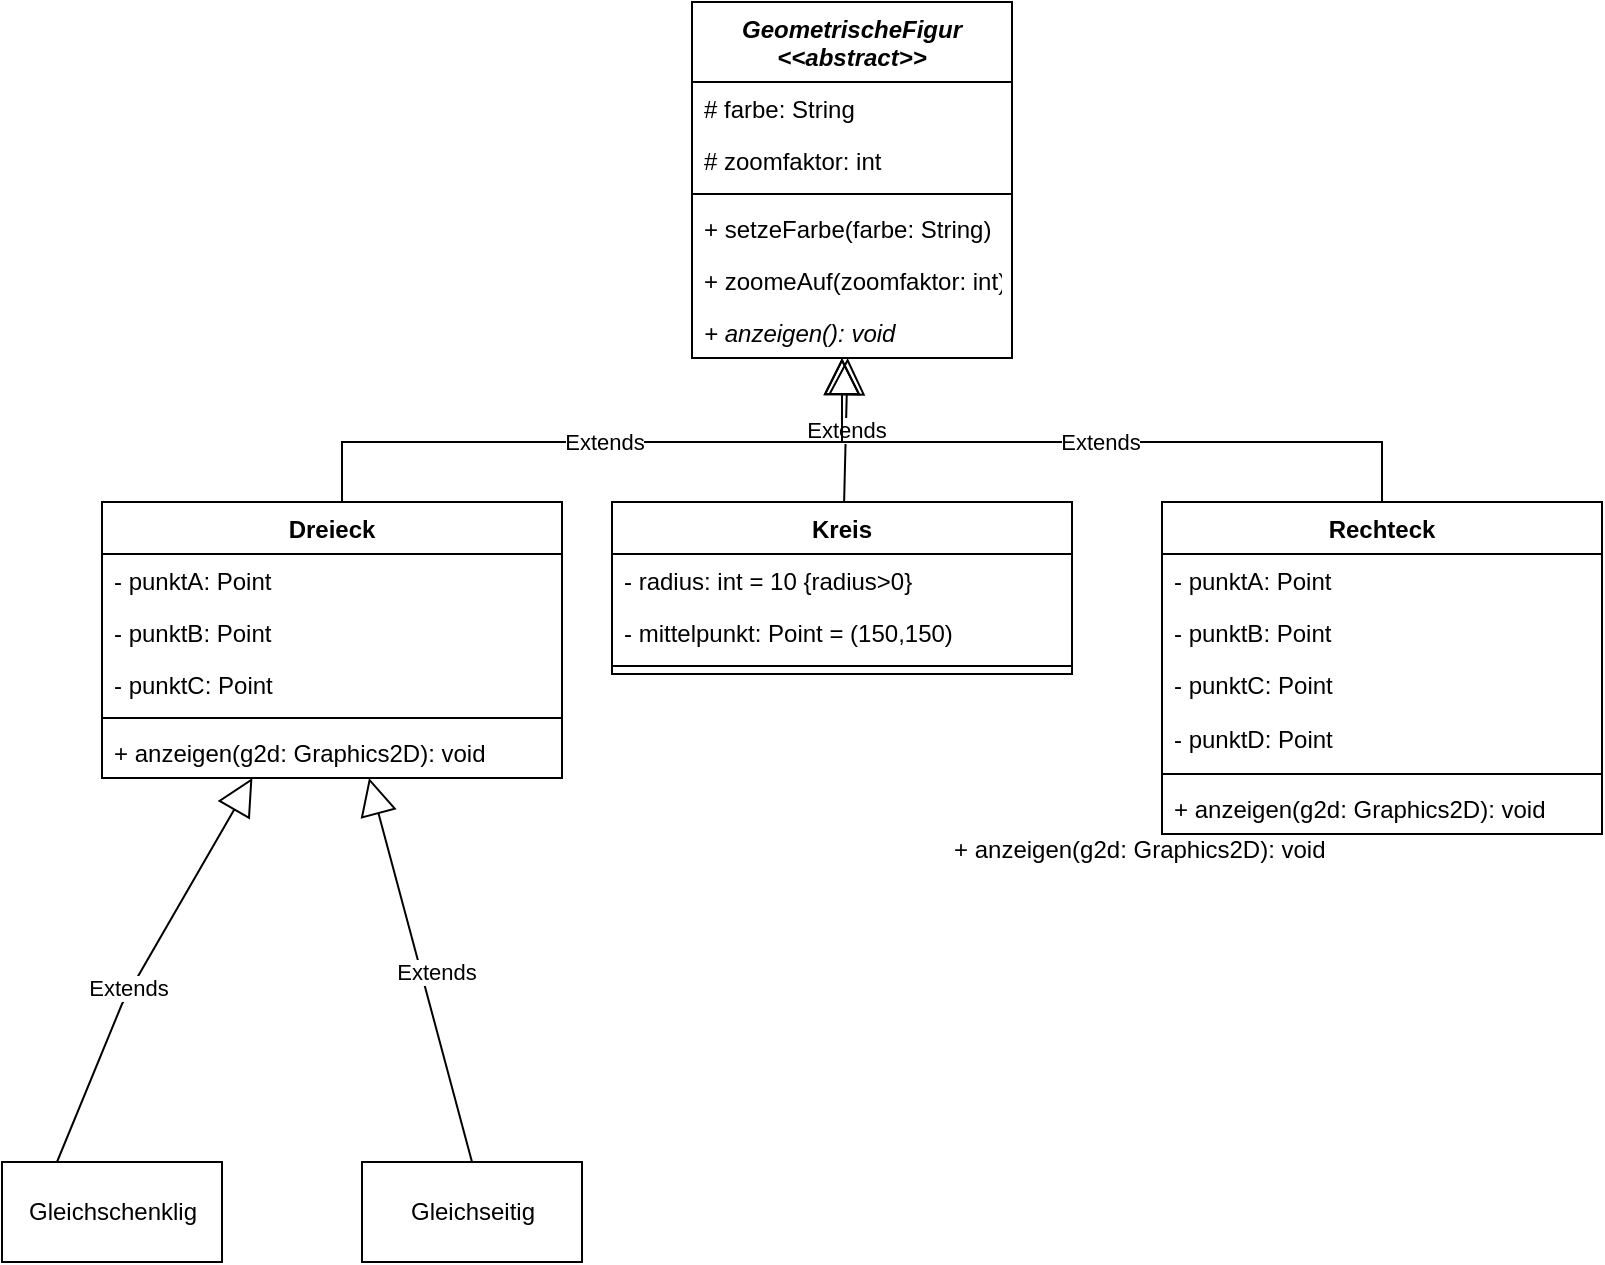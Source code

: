 <mxfile version="20.5.3" type="embed" pages="2"><diagram name="Seite-1" id="8Guc_m7GACzDlGLzOahu"><mxGraphModel dx="630" dy="258" grid="1" gridSize="10" guides="1" tooltips="1" connect="1" arrows="1" fold="1" page="1" pageScale="1" pageWidth="827" pageHeight="1169" math="0" shadow="0"><root><mxCell id="0"/><mxCell id="1" parent="0"/><mxCell id="J7zx7dvqB2Ua68nCfdAC-8" value="Kreis" style="swimlane;fontStyle=1;align=center;verticalAlign=top;childLayout=stackLayout;horizontal=1;startSize=26;horizontalStack=0;resizeParent=1;resizeParentMax=0;resizeLast=0;collapsible=1;marginBottom=0;" parent="1" vertex="1"><mxGeometry x="305" y="260" width="230" height="86" as="geometry"/></mxCell><mxCell id="J7zx7dvqB2Ua68nCfdAC-9" value="- radius: int = 10 {radius&gt;0}" style="text;strokeColor=none;fillColor=none;align=left;verticalAlign=top;spacingLeft=4;spacingRight=4;overflow=hidden;rotatable=0;points=[[0,0.5],[1,0.5]];portConstraint=eastwest;" parent="J7zx7dvqB2Ua68nCfdAC-8" vertex="1"><mxGeometry y="26" width="230" height="26" as="geometry"/></mxCell><mxCell id="hrOjf8g7dYwPzYKnAPuE-6" value="- mittelpunkt: Point = (150,150)" style="text;strokeColor=none;fillColor=none;align=left;verticalAlign=top;spacingLeft=4;spacingRight=4;overflow=hidden;rotatable=0;points=[[0,0.5],[1,0.5]];portConstraint=eastwest;" parent="J7zx7dvqB2Ua68nCfdAC-8" vertex="1"><mxGeometry y="52" width="230" height="26" as="geometry"/></mxCell><mxCell id="J7zx7dvqB2Ua68nCfdAC-10" value="" style="line;strokeWidth=1;fillColor=none;align=left;verticalAlign=middle;spacingTop=-1;spacingLeft=3;spacingRight=3;rotatable=0;labelPosition=right;points=[];portConstraint=eastwest;strokeColor=inherit;" parent="J7zx7dvqB2Ua68nCfdAC-8" vertex="1"><mxGeometry y="78" width="230" height="8" as="geometry"/></mxCell><mxCell id="J7zx7dvqB2Ua68nCfdAC-12" value="Dreieck" style="swimlane;fontStyle=1;align=center;verticalAlign=top;childLayout=stackLayout;horizontal=1;startSize=26;horizontalStack=0;resizeParent=1;resizeParentMax=0;resizeLast=0;collapsible=1;marginBottom=0;" parent="1" vertex="1"><mxGeometry x="50" y="260" width="230" height="138" as="geometry"/></mxCell><mxCell id="J7zx7dvqB2Ua68nCfdAC-13" value="- punktA: Point" style="text;strokeColor=none;fillColor=none;align=left;verticalAlign=top;spacingLeft=4;spacingRight=4;overflow=hidden;rotatable=0;points=[[0,0.5],[1,0.5]];portConstraint=eastwest;" parent="J7zx7dvqB2Ua68nCfdAC-12" vertex="1"><mxGeometry y="26" width="230" height="26" as="geometry"/></mxCell><mxCell id="gbW9CM47LrFMnF1wQmlq-2" value="- punktB: Point" style="text;strokeColor=none;fillColor=none;align=left;verticalAlign=top;spacingLeft=4;spacingRight=4;overflow=hidden;rotatable=0;points=[[0,0.5],[1,0.5]];portConstraint=eastwest;" parent="J7zx7dvqB2Ua68nCfdAC-12" vertex="1"><mxGeometry y="52" width="230" height="26" as="geometry"/></mxCell><mxCell id="gbW9CM47LrFMnF1wQmlq-3" value="- punktC: Point" style="text;strokeColor=none;fillColor=none;align=left;verticalAlign=top;spacingLeft=4;spacingRight=4;overflow=hidden;rotatable=0;points=[[0,0.5],[1,0.5]];portConstraint=eastwest;" parent="J7zx7dvqB2Ua68nCfdAC-12" vertex="1"><mxGeometry y="78" width="230" height="26" as="geometry"/></mxCell><mxCell id="J7zx7dvqB2Ua68nCfdAC-14" value="" style="line;strokeWidth=1;fillColor=none;align=left;verticalAlign=middle;spacingTop=-1;spacingLeft=3;spacingRight=3;rotatable=0;labelPosition=right;points=[];portConstraint=eastwest;strokeColor=inherit;" parent="J7zx7dvqB2Ua68nCfdAC-12" vertex="1"><mxGeometry y="104" width="230" height="8" as="geometry"/></mxCell><mxCell id="J7zx7dvqB2Ua68nCfdAC-42" value="+ anzeigen(g2d: Graphics2D): void&#10;" style="text;strokeColor=none;fillColor=none;align=left;verticalAlign=top;spacingLeft=4;spacingRight=4;overflow=hidden;rotatable=0;points=[[0,0.5],[1,0.5]];portConstraint=eastwest;" parent="J7zx7dvqB2Ua68nCfdAC-12" vertex="1"><mxGeometry y="112" width="230" height="26" as="geometry"/></mxCell><mxCell id="J7zx7dvqB2Ua68nCfdAC-16" value="Rechteck" style="swimlane;fontStyle=1;align=center;verticalAlign=top;childLayout=stackLayout;horizontal=1;startSize=26;horizontalStack=0;resizeParent=1;resizeParentMax=0;resizeLast=0;collapsible=1;marginBottom=0;" parent="1" vertex="1"><mxGeometry x="580" y="260" width="220" height="166" as="geometry"/></mxCell><mxCell id="gbW9CM47LrFMnF1wQmlq-4" value="- punktA: Point" style="text;strokeColor=none;fillColor=none;align=left;verticalAlign=top;spacingLeft=4;spacingRight=4;overflow=hidden;rotatable=0;points=[[0,0.5],[1,0.5]];portConstraint=eastwest;" parent="J7zx7dvqB2Ua68nCfdAC-16" vertex="1"><mxGeometry y="26" width="220" height="26" as="geometry"/></mxCell><mxCell id="gbW9CM47LrFMnF1wQmlq-5" value="- punktB: Point" style="text;strokeColor=none;fillColor=none;align=left;verticalAlign=top;spacingLeft=4;spacingRight=4;overflow=hidden;rotatable=0;points=[[0,0.5],[1,0.5]];portConstraint=eastwest;" parent="J7zx7dvqB2Ua68nCfdAC-16" vertex="1"><mxGeometry y="52" width="220" height="26" as="geometry"/></mxCell><mxCell id="gbW9CM47LrFMnF1wQmlq-6" value="- punktC: Point" style="text;strokeColor=none;fillColor=none;align=left;verticalAlign=top;spacingLeft=4;spacingRight=4;overflow=hidden;rotatable=0;points=[[0,0.5],[1,0.5]];portConstraint=eastwest;" parent="J7zx7dvqB2Ua68nCfdAC-16" vertex="1"><mxGeometry y="78" width="220" height="27" as="geometry"/></mxCell><mxCell id="gbW9CM47LrFMnF1wQmlq-13" value="- punktD: Point" style="text;strokeColor=none;fillColor=none;align=left;verticalAlign=top;spacingLeft=4;spacingRight=4;overflow=hidden;rotatable=0;points=[[0,0.5],[1,0.5]];portConstraint=eastwest;" parent="J7zx7dvqB2Ua68nCfdAC-16" vertex="1"><mxGeometry y="105" width="220" height="27" as="geometry"/></mxCell><mxCell id="J7zx7dvqB2Ua68nCfdAC-18" value="" style="line;strokeWidth=1;fillColor=none;align=left;verticalAlign=middle;spacingTop=-1;spacingLeft=3;spacingRight=3;rotatable=0;labelPosition=right;points=[];portConstraint=eastwest;strokeColor=inherit;" parent="J7zx7dvqB2Ua68nCfdAC-16" vertex="1"><mxGeometry y="132" width="220" height="8" as="geometry"/></mxCell><mxCell id="J7zx7dvqB2Ua68nCfdAC-36" value="+ anzeigen(g2d: Graphics2D): void" style="text;strokeColor=none;fillColor=none;align=left;verticalAlign=top;spacingLeft=4;spacingRight=4;overflow=hidden;rotatable=0;points=[[0,0.5],[1,0.5]];portConstraint=eastwest;" parent="J7zx7dvqB2Ua68nCfdAC-16" vertex="1"><mxGeometry y="140" width="220" height="26" as="geometry"/></mxCell><mxCell id="J7zx7dvqB2Ua68nCfdAC-20" value="GeometrischeFigur&#10;&lt;&lt;abstract&gt;&gt;" style="swimlane;fontStyle=3;align=center;verticalAlign=top;childLayout=stackLayout;horizontal=1;startSize=40;horizontalStack=0;resizeParent=1;resizeParentMax=0;resizeLast=0;collapsible=1;marginBottom=0;" parent="1" vertex="1"><mxGeometry x="345" y="10" width="160" height="178" as="geometry"><mxRectangle x="345" y="10" width="150" height="40" as="alternateBounds"/></mxGeometry></mxCell><mxCell id="jjmDosSC6CJgafzL4yhV-12" value="# farbe: String" style="text;strokeColor=none;fillColor=none;align=left;verticalAlign=top;spacingLeft=4;spacingRight=4;overflow=hidden;rotatable=0;points=[[0,0.5],[1,0.5]];portConstraint=eastwest;" parent="J7zx7dvqB2Ua68nCfdAC-20" vertex="1"><mxGeometry y="40" width="160" height="26" as="geometry"/></mxCell><mxCell id="hrOjf8g7dYwPzYKnAPuE-4" value="# zoomfaktor: int" style="text;strokeColor=none;fillColor=none;align=left;verticalAlign=top;spacingLeft=4;spacingRight=4;overflow=hidden;rotatable=0;points=[[0,0.5],[1,0.5]];portConstraint=eastwest;" parent="J7zx7dvqB2Ua68nCfdAC-20" vertex="1"><mxGeometry y="66" width="160" height="26" as="geometry"/></mxCell><mxCell id="J7zx7dvqB2Ua68nCfdAC-22" value="" style="line;strokeWidth=1;fillColor=none;align=left;verticalAlign=middle;spacingTop=-1;spacingLeft=3;spacingRight=3;rotatable=0;labelPosition=right;points=[];portConstraint=eastwest;strokeColor=inherit;" parent="J7zx7dvqB2Ua68nCfdAC-20" vertex="1"><mxGeometry y="92" width="160" height="8" as="geometry"/></mxCell><mxCell id="J7zx7dvqB2Ua68nCfdAC-23" value="+ setzeFarbe(farbe: String)" style="text;strokeColor=none;fillColor=none;align=left;verticalAlign=top;spacingLeft=4;spacingRight=4;overflow=hidden;rotatable=0;points=[[0,0.5],[1,0.5]];portConstraint=eastwest;" parent="J7zx7dvqB2Ua68nCfdAC-20" vertex="1"><mxGeometry y="100" width="160" height="26" as="geometry"/></mxCell><mxCell id="hrOjf8g7dYwPzYKnAPuE-5" value="+ zoomeAuf(zoomfaktor: int)" style="text;strokeColor=none;fillColor=none;align=left;verticalAlign=top;spacingLeft=4;spacingRight=4;overflow=hidden;rotatable=0;points=[[0,0.5],[1,0.5]];portConstraint=eastwest;" parent="J7zx7dvqB2Ua68nCfdAC-20" vertex="1"><mxGeometry y="126" width="160" height="26" as="geometry"/></mxCell><mxCell id="hrOjf8g7dYwPzYKnAPuE-7" value="+ anzeigen(): void" style="text;strokeColor=none;fillColor=none;align=left;verticalAlign=top;spacingLeft=4;spacingRight=4;overflow=hidden;rotatable=0;points=[[0,0.5],[1,0.5]];portConstraint=eastwest;fontStyle=2" parent="J7zx7dvqB2Ua68nCfdAC-20" vertex="1"><mxGeometry y="152" width="160" height="26" as="geometry"/></mxCell><mxCell id="J7zx7dvqB2Ua68nCfdAC-29" value="Gleichschenklig" style="html=1;" parent="1" vertex="1"><mxGeometry y="590" width="110" height="50" as="geometry"/></mxCell><mxCell id="J7zx7dvqB2Ua68nCfdAC-30" value="Gleichseitig" style="html=1;" parent="1" vertex="1"><mxGeometry x="180" y="590" width="110" height="50" as="geometry"/></mxCell><mxCell id="J7zx7dvqB2Ua68nCfdAC-31" value="Extends" style="endArrow=block;endSize=16;endFill=0;html=1;rounded=0;exitX=0.25;exitY=0;exitDx=0;exitDy=0;" parent="1" source="J7zx7dvqB2Ua68nCfdAC-29" target="J7zx7dvqB2Ua68nCfdAC-12" edge="1"><mxGeometry x="-0.128" y="2" width="160" relative="1" as="geometry"><mxPoint x="50" y="520" as="sourcePoint"/><mxPoint x="98.99" y="402.004" as="targetPoint"/><Array as="points"><mxPoint x="60" y="511"/></Array><mxPoint as="offset"/></mxGeometry></mxCell><mxCell id="J7zx7dvqB2Ua68nCfdAC-33" value="Extends" style="endArrow=block;endSize=16;endFill=0;html=1;rounded=0;exitX=0.5;exitY=0;exitDx=0;exitDy=0;" parent="1" source="J7zx7dvqB2Ua68nCfdAC-30" target="J7zx7dvqB2Ua68nCfdAC-12" edge="1"><mxGeometry x="-0.036" y="-7" width="160" relative="1" as="geometry"><mxPoint x="234.96" y="510" as="sourcePoint"/><mxPoint x="220.89" y="404.006" as="targetPoint"/><mxPoint as="offset"/></mxGeometry></mxCell><mxCell id="hrOjf8g7dYwPzYKnAPuE-1" value="Extends" style="endArrow=block;endSize=16;endFill=0;html=1;rounded=0;" parent="1" source="J7zx7dvqB2Ua68nCfdAC-8" target="J7zx7dvqB2Ua68nCfdAC-20" edge="1"><mxGeometry width="160" relative="1" as="geometry"><mxPoint x="330" y="400" as="sourcePoint"/><mxPoint x="490" y="400" as="targetPoint"/></mxGeometry></mxCell><mxCell id="hrOjf8g7dYwPzYKnAPuE-2" value="Extends" style="endArrow=block;endSize=16;endFill=0;html=1;rounded=0;edgeStyle=orthogonalEdgeStyle;" parent="1" source="J7zx7dvqB2Ua68nCfdAC-16" target="J7zx7dvqB2Ua68nCfdAC-20" edge="1"><mxGeometry width="160" relative="1" as="geometry"><mxPoint x="430" y="270" as="sourcePoint"/><mxPoint x="430" y="166" as="targetPoint"/><Array as="points"><mxPoint x="690" y="230"/><mxPoint x="420" y="230"/></Array></mxGeometry></mxCell><mxCell id="hrOjf8g7dYwPzYKnAPuE-3" value="Extends" style="endArrow=block;endSize=16;endFill=0;html=1;rounded=0;edgeStyle=orthogonalEdgeStyle;" parent="1" source="J7zx7dvqB2Ua68nCfdAC-12" target="J7zx7dvqB2Ua68nCfdAC-20" edge="1"><mxGeometry width="160" relative="1" as="geometry"><mxPoint x="700" y="270" as="sourcePoint"/><mxPoint x="430" y="166" as="targetPoint"/><Array as="points"><mxPoint x="170" y="230"/><mxPoint x="420" y="230"/></Array></mxGeometry></mxCell><mxCell id="J7zx7dvqB2Ua68nCfdAC-39" value="+ anzeigen(g2d: Graphics2D): void" style="text;strokeColor=none;fillColor=none;align=left;verticalAlign=top;spacingLeft=4;spacingRight=4;overflow=hidden;rotatable=0;points=[[0,0.5],[1,0.5]];portConstraint=eastwest;" parent="1" vertex="1"><mxGeometry x="470" y="420" width="230" height="26" as="geometry"/></mxCell></root></mxGraphModel></diagram><diagram id="pk7spuF8Y5thYWKqpEqw" name="Seite-2"><mxGraphModel dx="587" dy="608" grid="1" gridSize="10" guides="1" tooltips="1" connect="1" arrows="1" fold="1" page="1" pageScale="1" pageWidth="1169" pageHeight="827" math="0" shadow="0"><root><mxCell id="0"/><mxCell id="1" parent="0"/><mxCell id="omsnwWQ9fxtIj3CbgA7a-1" value="GeometrischeFigur&#10;&lt;&lt;abstract&gt;&gt;" style="swimlane;fontStyle=3;align=center;verticalAlign=top;childLayout=stackLayout;horizontal=1;startSize=40;horizontalStack=0;resizeParent=1;resizeParentMax=0;resizeLast=0;collapsible=1;marginBottom=0;" vertex="1" parent="1"><mxGeometry x="190" y="140" width="160" height="48" as="geometry"><mxRectangle x="345" y="10" width="150" height="40" as="alternateBounds"/></mxGeometry></mxCell><mxCell id="omsnwWQ9fxtIj3CbgA7a-4" value="" style="line;strokeWidth=1;fillColor=none;align=left;verticalAlign=middle;spacingTop=-1;spacingLeft=3;spacingRight=3;rotatable=0;labelPosition=right;points=[];portConstraint=eastwest;strokeColor=inherit;" vertex="1" parent="omsnwWQ9fxtIj3CbgA7a-1"><mxGeometry y="40" width="160" height="8" as="geometry"/></mxCell></root></mxGraphModel></diagram></mxfile>